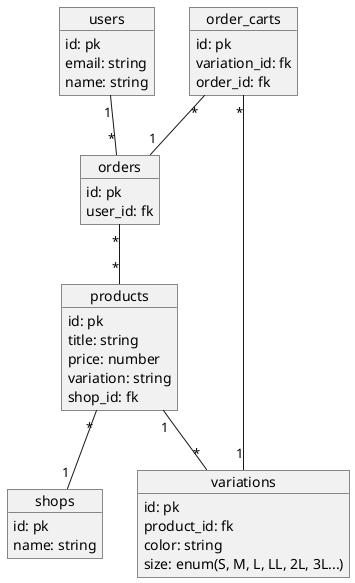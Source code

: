 @startuml
object products {
    id: pk
    title: string
    price: number
    variation: string
    shop_id: fk
}

object orders {
    id: pk
    user_id: fk
}

object order_carts {
    id: pk
    variation_id: fk
    order_id: fk
}

object users {
    id: pk
    email: string
    name: string
}

object shops {
    id: pk
    name: string
}

object variations {
    id: pk
    product_id: fk
    color: string
    size: enum(S, M, L, LL, 2L, 3L...)
}

products "*" -- "1" shops
users "1" -- "*" orders
orders "*" -- "*" products
order_carts "*" -- "1" orders
order_carts "*" -- "1" variations
products "1" -- "*" variations
@enduml